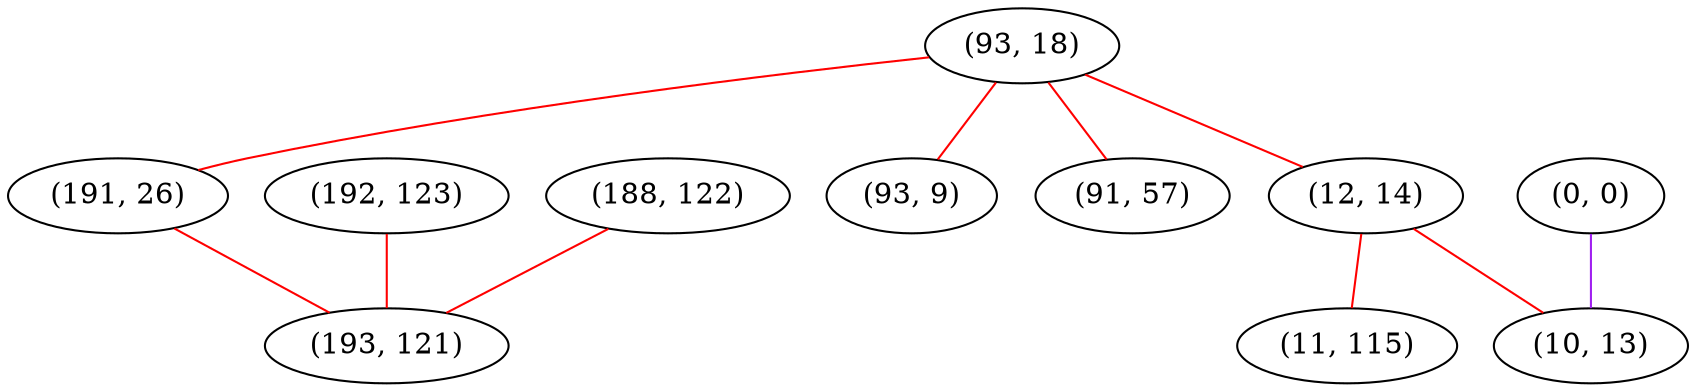 graph "" {
"(192, 123)";
"(0, 0)";
"(93, 18)";
"(12, 14)";
"(93, 9)";
"(10, 13)";
"(91, 57)";
"(191, 26)";
"(188, 122)";
"(11, 115)";
"(193, 121)";
"(192, 123)" -- "(193, 121)"  [color=red, key=0, weight=1];
"(0, 0)" -- "(10, 13)"  [color=purple, key=0, weight=4];
"(93, 18)" -- "(93, 9)"  [color=red, key=0, weight=1];
"(93, 18)" -- "(91, 57)"  [color=red, key=0, weight=1];
"(93, 18)" -- "(12, 14)"  [color=red, key=0, weight=1];
"(93, 18)" -- "(191, 26)"  [color=red, key=0, weight=1];
"(12, 14)" -- "(10, 13)"  [color=red, key=0, weight=1];
"(12, 14)" -- "(11, 115)"  [color=red, key=0, weight=1];
"(191, 26)" -- "(193, 121)"  [color=red, key=0, weight=1];
"(188, 122)" -- "(193, 121)"  [color=red, key=0, weight=1];
}
